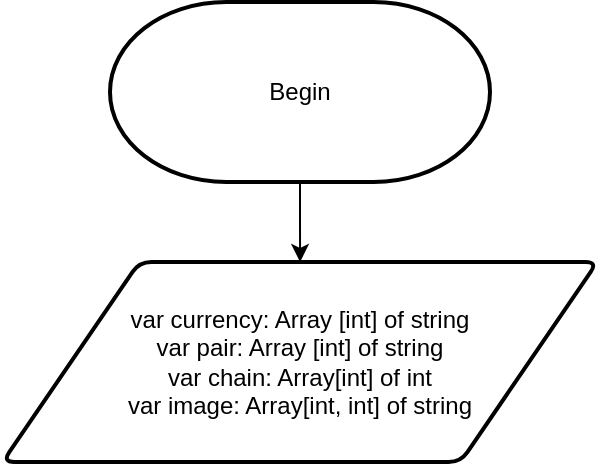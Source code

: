 <mxfile version="24.2.7" type="github">
  <diagram name="Страница — 1" id="C53egLypFVg0gZ-ZG6Kv">
    <mxGraphModel dx="1150" dy="500" grid="1" gridSize="10" guides="1" tooltips="1" connect="1" arrows="1" fold="1" page="1" pageScale="1" pageWidth="827" pageHeight="1169" math="0" shadow="0">
      <root>
        <mxCell id="0" />
        <mxCell id="1" parent="0" />
        <mxCell id="2f8fJbCwy-nIBWTXBAXd-4" value="" style="edgeStyle=orthogonalEdgeStyle;rounded=0;orthogonalLoop=1;jettySize=auto;html=1;" edge="1" parent="1" source="2f8fJbCwy-nIBWTXBAXd-1" target="2f8fJbCwy-nIBWTXBAXd-3">
          <mxGeometry relative="1" as="geometry" />
        </mxCell>
        <mxCell id="2f8fJbCwy-nIBWTXBAXd-1" value="Begin" style="strokeWidth=2;html=1;shape=mxgraph.flowchart.terminator;whiteSpace=wrap;" vertex="1" parent="1">
          <mxGeometry x="210" y="140" width="190" height="90" as="geometry" />
        </mxCell>
        <mxCell id="2f8fJbCwy-nIBWTXBAXd-3" value="var currency: Array [int] of string&lt;div&gt;var pair: Array [int] of string&lt;/div&gt;&lt;div&gt;var chain: Array[int] of int&lt;/div&gt;&lt;div&gt;var image: Array[int, int] of string&lt;/div&gt;" style="shape=parallelogram;html=1;strokeWidth=2;perimeter=parallelogramPerimeter;whiteSpace=wrap;rounded=1;arcSize=12;size=0.23;" vertex="1" parent="1">
          <mxGeometry x="156.25" y="270" width="297.5" height="100" as="geometry" />
        </mxCell>
      </root>
    </mxGraphModel>
  </diagram>
</mxfile>
